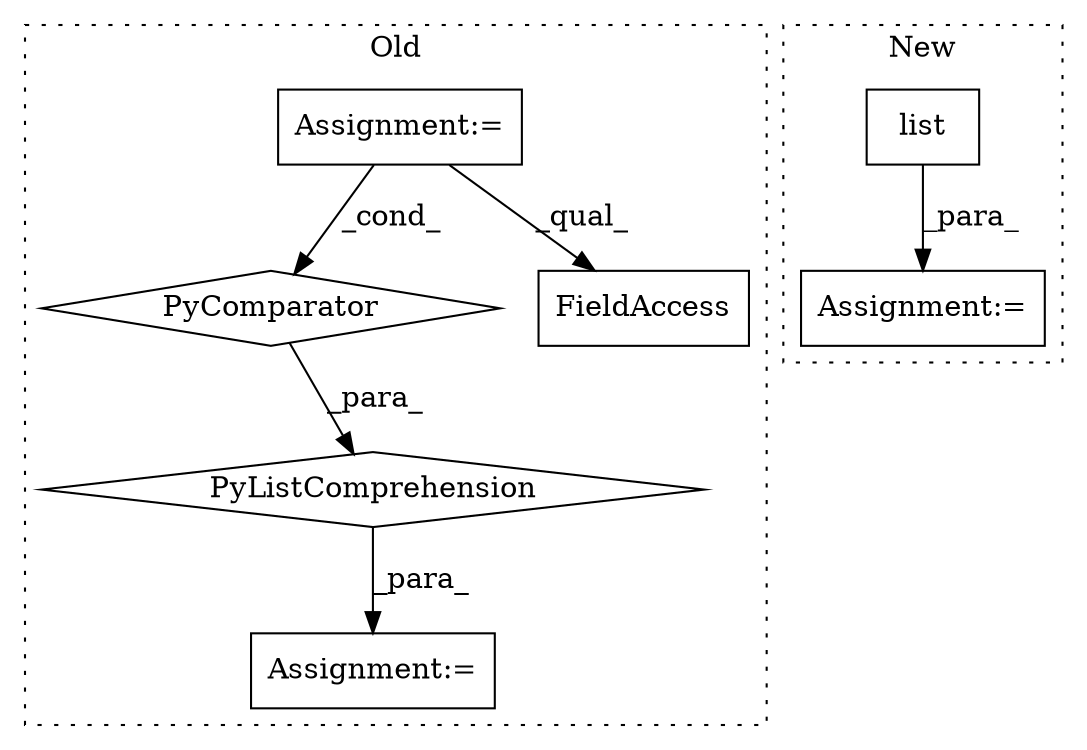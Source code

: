 digraph G {
subgraph cluster0 {
1 [label="PyComparator" a="113" s="909" l="28" shape="diamond"];
3 [label="Assignment:=" a="7" s="909" l="28" shape="box"];
4 [label="PyListComprehension" a="109" s="838" l="107" shape="diamond"];
5 [label="Assignment:=" a="7" s="824" l="14" shape="box"];
7 [label="FieldAccess" a="22" s="838" l="7" shape="box"];
label = "Old";
style="dotted";
}
subgraph cluster1 {
2 [label="list" a="32" s="854,876" l="5,1" shape="box"];
6 [label="Assignment:=" a="7" s="853" l="1" shape="box"];
label = "New";
style="dotted";
}
1 -> 4 [label="_para_"];
2 -> 6 [label="_para_"];
3 -> 1 [label="_cond_"];
3 -> 7 [label="_qual_"];
4 -> 5 [label="_para_"];
}
